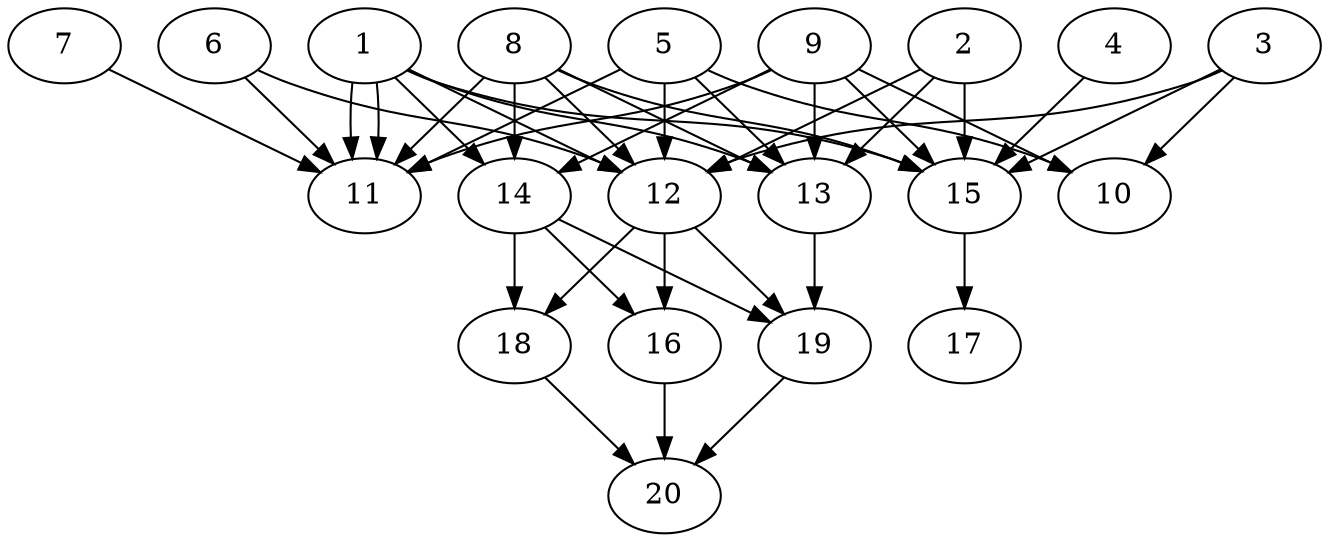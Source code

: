// DAG automatically generated by daggen at Tue Jul 23 14:34:08 2019
// ./daggen --dot -n 20 --ccr 0.5 --fat 0.7 --regular 0.5 --density 0.8 --mindata 5242880 --maxdata 52428800 
digraph G {
  1 [size="22464512", alpha="0.00", expect_size="11232256"] 
  1 -> 11 [size ="11232256"]
  1 -> 11 [size ="11232256"]
  1 -> 12 [size ="11232256"]
  1 -> 13 [size ="11232256"]
  1 -> 14 [size ="11232256"]
  1 -> 15 [size ="11232256"]
  2 [size="12849152", alpha="0.11", expect_size="6424576"] 
  2 -> 12 [size ="6424576"]
  2 -> 13 [size ="6424576"]
  2 -> 15 [size ="6424576"]
  3 [size="55183360", alpha="0.13", expect_size="27591680"] 
  3 -> 10 [size ="27591680"]
  3 -> 12 [size ="27591680"]
  3 -> 15 [size ="27591680"]
  4 [size="28723200", alpha="0.03", expect_size="14361600"] 
  4 -> 15 [size ="14361600"]
  5 [size="47839232", alpha="0.01", expect_size="23919616"] 
  5 -> 10 [size ="23919616"]
  5 -> 11 [size ="23919616"]
  5 -> 12 [size ="23919616"]
  5 -> 13 [size ="23919616"]
  6 [size="65810432", alpha="0.17", expect_size="32905216"] 
  6 -> 11 [size ="32905216"]
  6 -> 12 [size ="32905216"]
  7 [size="53803008", alpha="0.16", expect_size="26901504"] 
  7 -> 11 [size ="26901504"]
  8 [size="53121024", alpha="0.20", expect_size="26560512"] 
  8 -> 11 [size ="26560512"]
  8 -> 12 [size ="26560512"]
  8 -> 13 [size ="26560512"]
  8 -> 14 [size ="26560512"]
  8 -> 15 [size ="26560512"]
  9 [size="82892800", alpha="0.03", expect_size="41446400"] 
  9 -> 10 [size ="41446400"]
  9 -> 11 [size ="41446400"]
  9 -> 13 [size ="41446400"]
  9 -> 14 [size ="41446400"]
  9 -> 15 [size ="41446400"]
  10 [size="49283072", alpha="0.06", expect_size="24641536"] 
  11 [size="12238848", alpha="0.13", expect_size="6119424"] 
  12 [size="12333056", alpha="0.19", expect_size="6166528"] 
  12 -> 16 [size ="6166528"]
  12 -> 18 [size ="6166528"]
  12 -> 19 [size ="6166528"]
  13 [size="66066432", alpha="0.14", expect_size="33033216"] 
  13 -> 19 [size ="33033216"]
  14 [size="34007040", alpha="0.03", expect_size="17003520"] 
  14 -> 16 [size ="17003520"]
  14 -> 18 [size ="17003520"]
  14 -> 19 [size ="17003520"]
  15 [size="50128896", alpha="0.11", expect_size="25064448"] 
  15 -> 17 [size ="25064448"]
  16 [size="55934976", alpha="0.09", expect_size="27967488"] 
  16 -> 20 [size ="27967488"]
  17 [size="43128832", alpha="0.18", expect_size="21564416"] 
  18 [size="23246848", alpha="0.12", expect_size="11623424"] 
  18 -> 20 [size ="11623424"]
  19 [size="21995520", alpha="0.16", expect_size="10997760"] 
  19 -> 20 [size ="10997760"]
  20 [size="38383616", alpha="0.06", expect_size="19191808"] 
}
